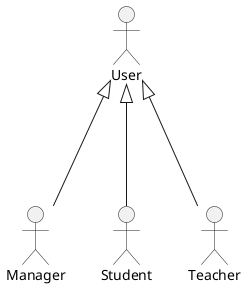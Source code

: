 @startuml

:User: as User
:Manager: as Manager
:Student: as Student
:Teacher: as Teacher

User <|--- Manager
User <|--- Student
User <|--- Teacher

@enduml